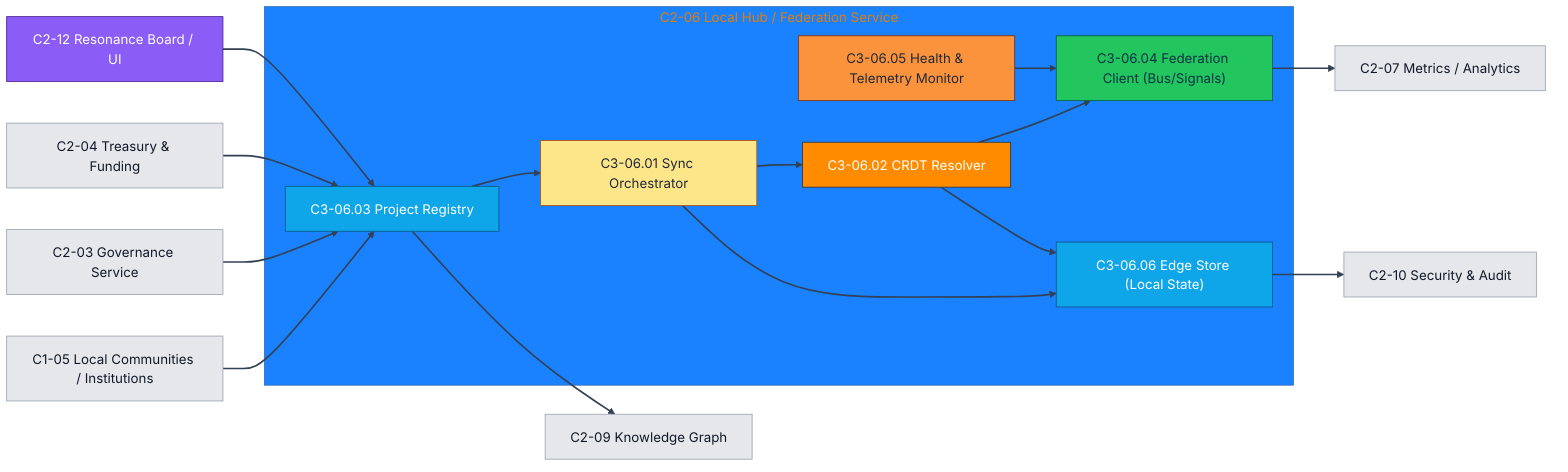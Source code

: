 %%{init: {'theme':'base','themeVariables':{ 'fontFamily':'Inter,Arial', 'primaryColor':'#ff8b00','lineColor':'#334155'}}}%%
flowchart LR
  %% --- Coherosphere CI Theme ---
  classDef container fill:#111827,stroke:#111827,color:#ffffff,font-weight:bold;
  classDef compute fill:#ff8b00,stroke:#333333,color:#ffffff;
  classDef control fill:#fde68a,stroke:#b45309,color:#1f2937;
  classDef worker fill:#fb923c,stroke:#7c2d12,color:#1f2937;
  classDef store fill:#0ea5e9,stroke:#075985,color:#ffffff;
  classDef event fill:#22c55e,stroke:#065f46,color:#083344;
  classDef risk fill:#ef4444,stroke:#7f1d1d,color:#ffffff;
  classDef ext fill:#e5e7eb,stroke:#9ca3af,color:#111827;
  classDef ui fill:#8b5cf6,stroke:#4c1d95,color:#ffffff;
  linkStyle default stroke:#334155,stroke-width:2px;

  %% ===== Container & Components (C2-06 → C3-06.xx) =====
  subgraph HUB["C2-06 Local Hub / Federation Service"]
    class HUB container
    SYNC["C3-06.01 Sync Orchestrator"]:::control
    CRDT["C3-06.02 CRDT Resolver"]:::compute
    PROJ["C3-06.03 Project Registry"]:::store
    FED["C3-06.04 Federation Client (Bus/Signals)"]:::event
    HEALTH["C3-06.05 Health & Telemetry Monitor"]:::worker
    EDGE["C3-06.06 Edge Store (Local State)"]:::store
  end

  %% ===== Internal flows =====
  PROJ --> SYNC --> CRDT --> FED
  SYNC --> EDGE
  CRDT --> EDGE
  HEALTH --> FED

  %% ===== External context links =====
  ORG["C1-05 Local Communities / Institutions"]:::ext --> PROJ
  GOV["C2-03 Governance Service"]:::ext --> PROJ
  TRE["C2-04 Treasury & Funding"]:::ext --> PROJ
  FED --> MET["C2-07 Metrics / Analytics"]:::ext
  PROJ --> KNOW["C2-09 Knowledge Graph"]:::ext
  EDGE --> SEC["C2-10 Security & Audit"]:::ext
  UI["C2-12 Resonance Board / UI"]:::ui --> PROJ
